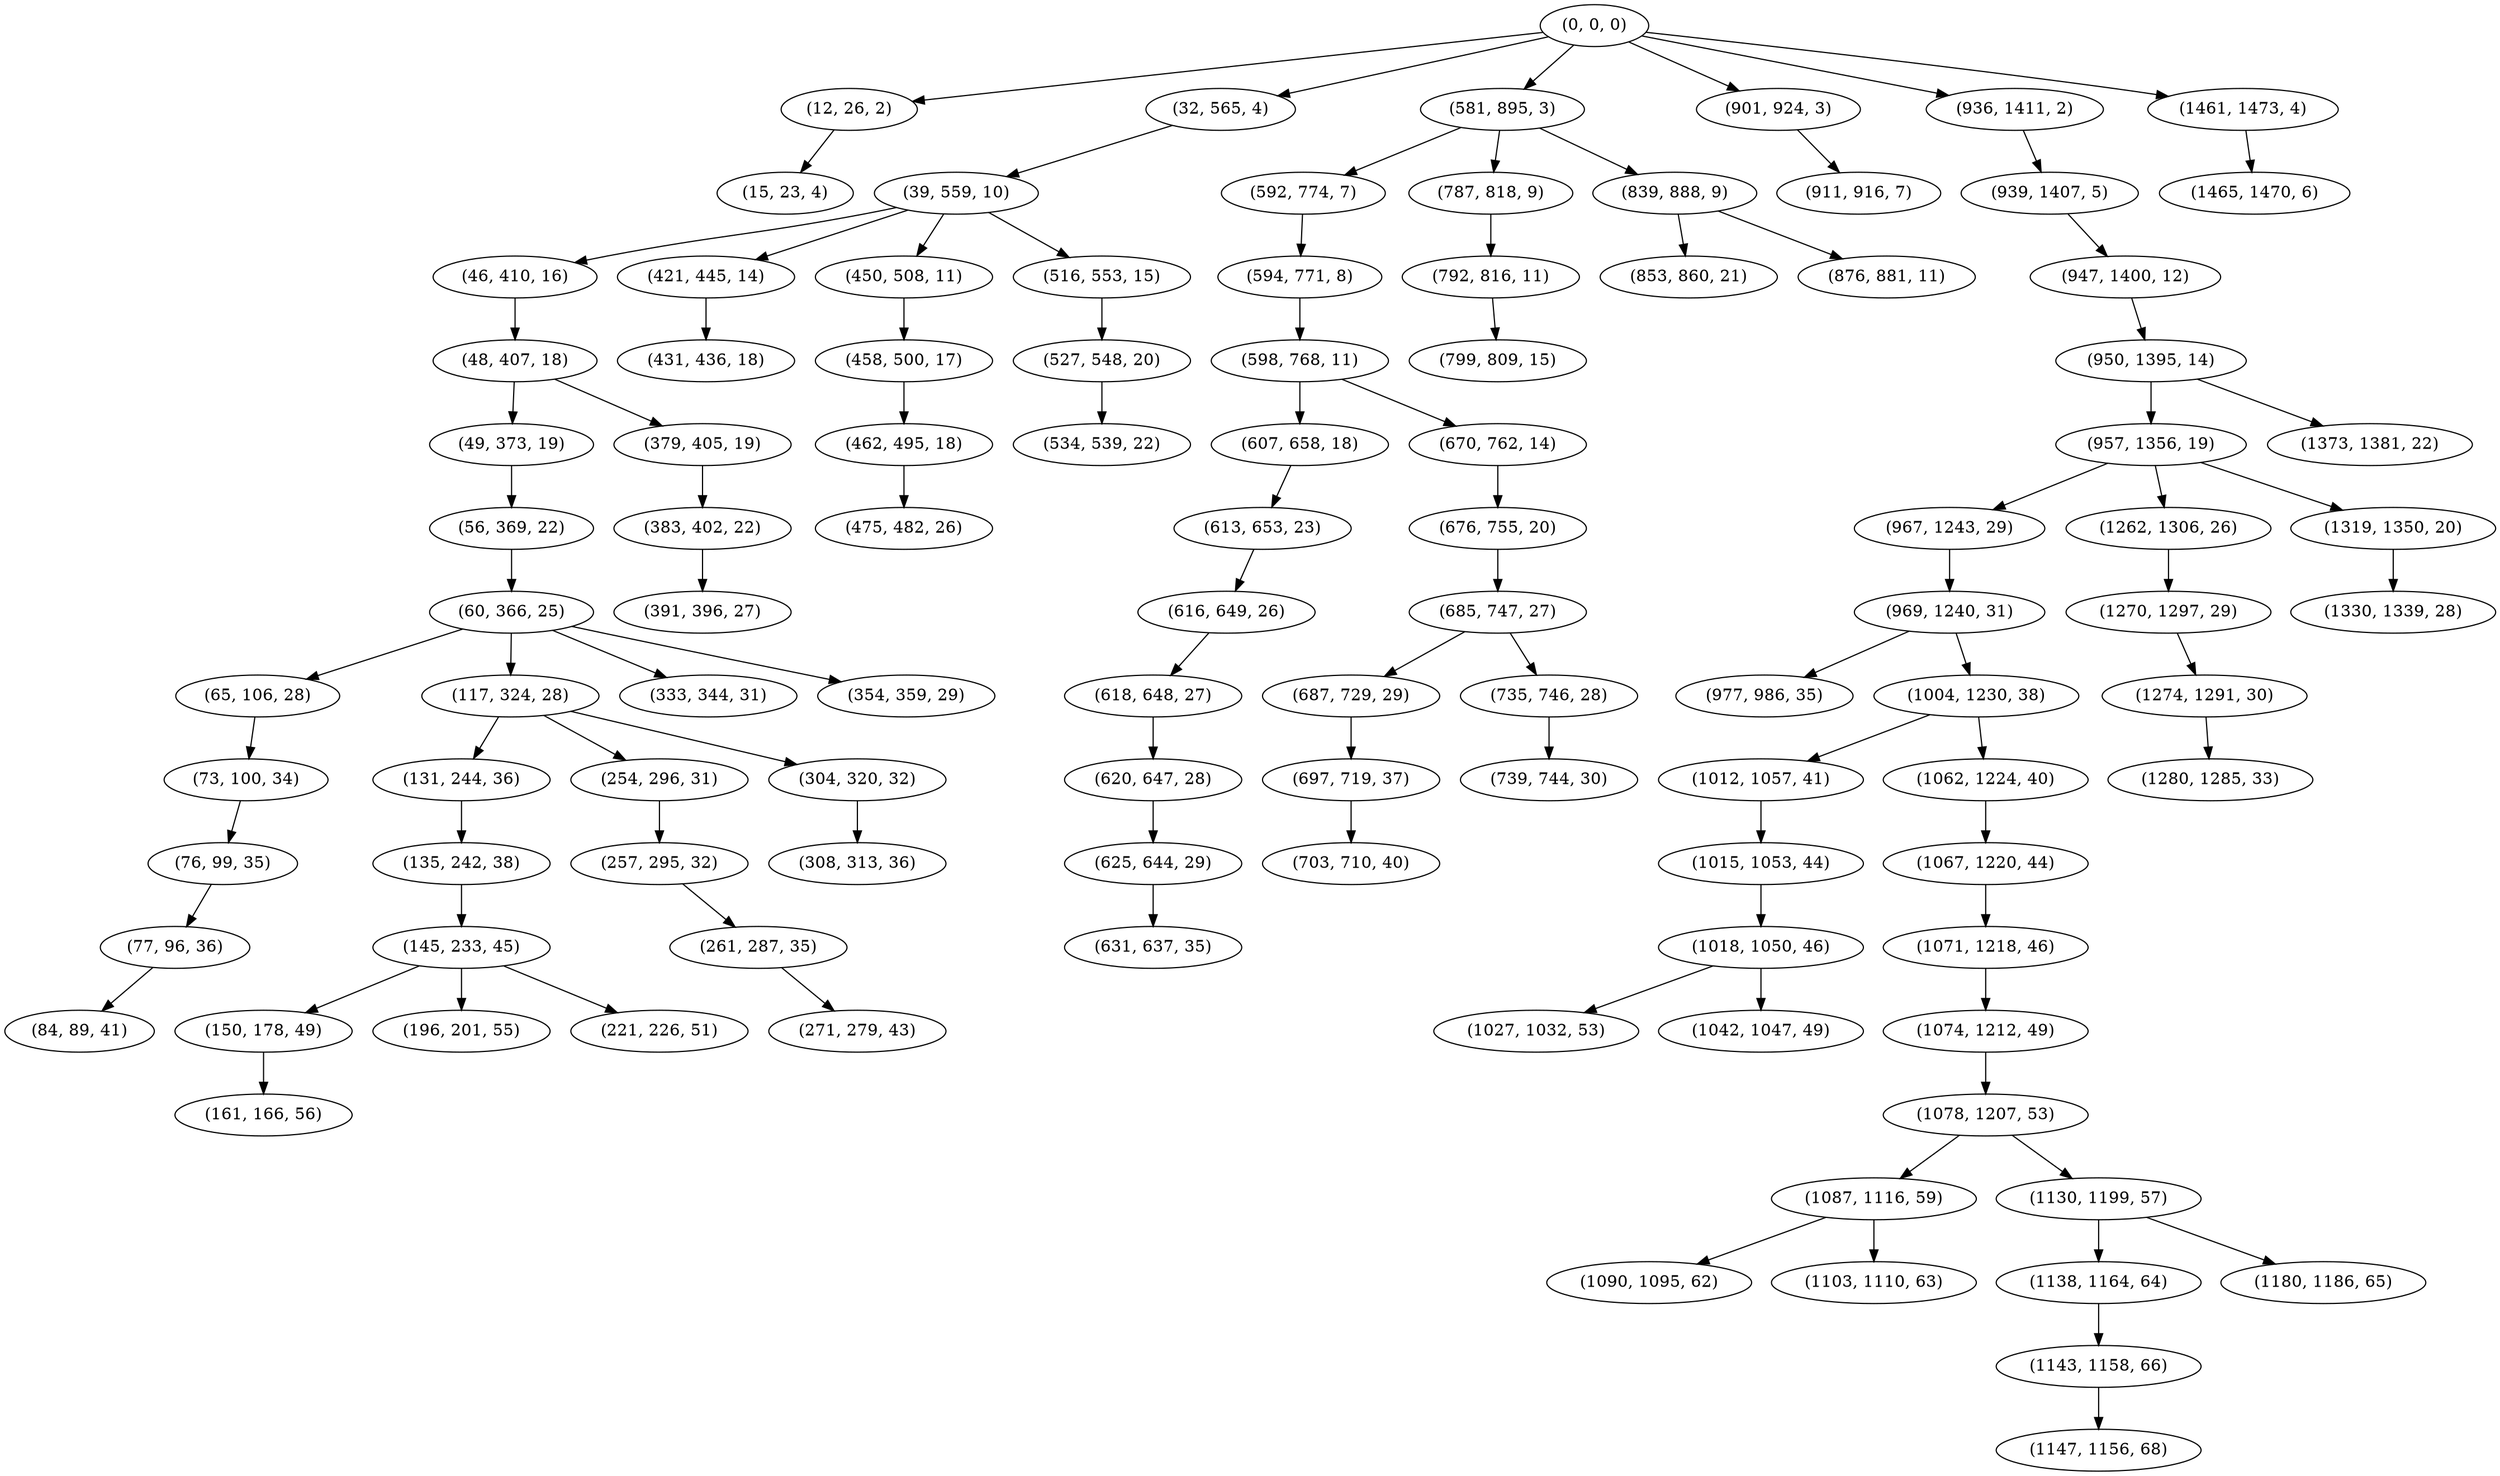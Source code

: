 digraph tree {
    "(0, 0, 0)";
    "(12, 26, 2)";
    "(15, 23, 4)";
    "(32, 565, 4)";
    "(39, 559, 10)";
    "(46, 410, 16)";
    "(48, 407, 18)";
    "(49, 373, 19)";
    "(56, 369, 22)";
    "(60, 366, 25)";
    "(65, 106, 28)";
    "(73, 100, 34)";
    "(76, 99, 35)";
    "(77, 96, 36)";
    "(84, 89, 41)";
    "(117, 324, 28)";
    "(131, 244, 36)";
    "(135, 242, 38)";
    "(145, 233, 45)";
    "(150, 178, 49)";
    "(161, 166, 56)";
    "(196, 201, 55)";
    "(221, 226, 51)";
    "(254, 296, 31)";
    "(257, 295, 32)";
    "(261, 287, 35)";
    "(271, 279, 43)";
    "(304, 320, 32)";
    "(308, 313, 36)";
    "(333, 344, 31)";
    "(354, 359, 29)";
    "(379, 405, 19)";
    "(383, 402, 22)";
    "(391, 396, 27)";
    "(421, 445, 14)";
    "(431, 436, 18)";
    "(450, 508, 11)";
    "(458, 500, 17)";
    "(462, 495, 18)";
    "(475, 482, 26)";
    "(516, 553, 15)";
    "(527, 548, 20)";
    "(534, 539, 22)";
    "(581, 895, 3)";
    "(592, 774, 7)";
    "(594, 771, 8)";
    "(598, 768, 11)";
    "(607, 658, 18)";
    "(613, 653, 23)";
    "(616, 649, 26)";
    "(618, 648, 27)";
    "(620, 647, 28)";
    "(625, 644, 29)";
    "(631, 637, 35)";
    "(670, 762, 14)";
    "(676, 755, 20)";
    "(685, 747, 27)";
    "(687, 729, 29)";
    "(697, 719, 37)";
    "(703, 710, 40)";
    "(735, 746, 28)";
    "(739, 744, 30)";
    "(787, 818, 9)";
    "(792, 816, 11)";
    "(799, 809, 15)";
    "(839, 888, 9)";
    "(853, 860, 21)";
    "(876, 881, 11)";
    "(901, 924, 3)";
    "(911, 916, 7)";
    "(936, 1411, 2)";
    "(939, 1407, 5)";
    "(947, 1400, 12)";
    "(950, 1395, 14)";
    "(957, 1356, 19)";
    "(967, 1243, 29)";
    "(969, 1240, 31)";
    "(977, 986, 35)";
    "(1004, 1230, 38)";
    "(1012, 1057, 41)";
    "(1015, 1053, 44)";
    "(1018, 1050, 46)";
    "(1027, 1032, 53)";
    "(1042, 1047, 49)";
    "(1062, 1224, 40)";
    "(1067, 1220, 44)";
    "(1071, 1218, 46)";
    "(1074, 1212, 49)";
    "(1078, 1207, 53)";
    "(1087, 1116, 59)";
    "(1090, 1095, 62)";
    "(1103, 1110, 63)";
    "(1130, 1199, 57)";
    "(1138, 1164, 64)";
    "(1143, 1158, 66)";
    "(1147, 1156, 68)";
    "(1180, 1186, 65)";
    "(1262, 1306, 26)";
    "(1270, 1297, 29)";
    "(1274, 1291, 30)";
    "(1280, 1285, 33)";
    "(1319, 1350, 20)";
    "(1330, 1339, 28)";
    "(1373, 1381, 22)";
    "(1461, 1473, 4)";
    "(1465, 1470, 6)";
    "(0, 0, 0)" -> "(12, 26, 2)";
    "(0, 0, 0)" -> "(32, 565, 4)";
    "(0, 0, 0)" -> "(581, 895, 3)";
    "(0, 0, 0)" -> "(901, 924, 3)";
    "(0, 0, 0)" -> "(936, 1411, 2)";
    "(0, 0, 0)" -> "(1461, 1473, 4)";
    "(12, 26, 2)" -> "(15, 23, 4)";
    "(32, 565, 4)" -> "(39, 559, 10)";
    "(39, 559, 10)" -> "(46, 410, 16)";
    "(39, 559, 10)" -> "(421, 445, 14)";
    "(39, 559, 10)" -> "(450, 508, 11)";
    "(39, 559, 10)" -> "(516, 553, 15)";
    "(46, 410, 16)" -> "(48, 407, 18)";
    "(48, 407, 18)" -> "(49, 373, 19)";
    "(48, 407, 18)" -> "(379, 405, 19)";
    "(49, 373, 19)" -> "(56, 369, 22)";
    "(56, 369, 22)" -> "(60, 366, 25)";
    "(60, 366, 25)" -> "(65, 106, 28)";
    "(60, 366, 25)" -> "(117, 324, 28)";
    "(60, 366, 25)" -> "(333, 344, 31)";
    "(60, 366, 25)" -> "(354, 359, 29)";
    "(65, 106, 28)" -> "(73, 100, 34)";
    "(73, 100, 34)" -> "(76, 99, 35)";
    "(76, 99, 35)" -> "(77, 96, 36)";
    "(77, 96, 36)" -> "(84, 89, 41)";
    "(117, 324, 28)" -> "(131, 244, 36)";
    "(117, 324, 28)" -> "(254, 296, 31)";
    "(117, 324, 28)" -> "(304, 320, 32)";
    "(131, 244, 36)" -> "(135, 242, 38)";
    "(135, 242, 38)" -> "(145, 233, 45)";
    "(145, 233, 45)" -> "(150, 178, 49)";
    "(145, 233, 45)" -> "(196, 201, 55)";
    "(145, 233, 45)" -> "(221, 226, 51)";
    "(150, 178, 49)" -> "(161, 166, 56)";
    "(254, 296, 31)" -> "(257, 295, 32)";
    "(257, 295, 32)" -> "(261, 287, 35)";
    "(261, 287, 35)" -> "(271, 279, 43)";
    "(304, 320, 32)" -> "(308, 313, 36)";
    "(379, 405, 19)" -> "(383, 402, 22)";
    "(383, 402, 22)" -> "(391, 396, 27)";
    "(421, 445, 14)" -> "(431, 436, 18)";
    "(450, 508, 11)" -> "(458, 500, 17)";
    "(458, 500, 17)" -> "(462, 495, 18)";
    "(462, 495, 18)" -> "(475, 482, 26)";
    "(516, 553, 15)" -> "(527, 548, 20)";
    "(527, 548, 20)" -> "(534, 539, 22)";
    "(581, 895, 3)" -> "(592, 774, 7)";
    "(581, 895, 3)" -> "(787, 818, 9)";
    "(581, 895, 3)" -> "(839, 888, 9)";
    "(592, 774, 7)" -> "(594, 771, 8)";
    "(594, 771, 8)" -> "(598, 768, 11)";
    "(598, 768, 11)" -> "(607, 658, 18)";
    "(598, 768, 11)" -> "(670, 762, 14)";
    "(607, 658, 18)" -> "(613, 653, 23)";
    "(613, 653, 23)" -> "(616, 649, 26)";
    "(616, 649, 26)" -> "(618, 648, 27)";
    "(618, 648, 27)" -> "(620, 647, 28)";
    "(620, 647, 28)" -> "(625, 644, 29)";
    "(625, 644, 29)" -> "(631, 637, 35)";
    "(670, 762, 14)" -> "(676, 755, 20)";
    "(676, 755, 20)" -> "(685, 747, 27)";
    "(685, 747, 27)" -> "(687, 729, 29)";
    "(685, 747, 27)" -> "(735, 746, 28)";
    "(687, 729, 29)" -> "(697, 719, 37)";
    "(697, 719, 37)" -> "(703, 710, 40)";
    "(735, 746, 28)" -> "(739, 744, 30)";
    "(787, 818, 9)" -> "(792, 816, 11)";
    "(792, 816, 11)" -> "(799, 809, 15)";
    "(839, 888, 9)" -> "(853, 860, 21)";
    "(839, 888, 9)" -> "(876, 881, 11)";
    "(901, 924, 3)" -> "(911, 916, 7)";
    "(936, 1411, 2)" -> "(939, 1407, 5)";
    "(939, 1407, 5)" -> "(947, 1400, 12)";
    "(947, 1400, 12)" -> "(950, 1395, 14)";
    "(950, 1395, 14)" -> "(957, 1356, 19)";
    "(950, 1395, 14)" -> "(1373, 1381, 22)";
    "(957, 1356, 19)" -> "(967, 1243, 29)";
    "(957, 1356, 19)" -> "(1262, 1306, 26)";
    "(957, 1356, 19)" -> "(1319, 1350, 20)";
    "(967, 1243, 29)" -> "(969, 1240, 31)";
    "(969, 1240, 31)" -> "(977, 986, 35)";
    "(969, 1240, 31)" -> "(1004, 1230, 38)";
    "(1004, 1230, 38)" -> "(1012, 1057, 41)";
    "(1004, 1230, 38)" -> "(1062, 1224, 40)";
    "(1012, 1057, 41)" -> "(1015, 1053, 44)";
    "(1015, 1053, 44)" -> "(1018, 1050, 46)";
    "(1018, 1050, 46)" -> "(1027, 1032, 53)";
    "(1018, 1050, 46)" -> "(1042, 1047, 49)";
    "(1062, 1224, 40)" -> "(1067, 1220, 44)";
    "(1067, 1220, 44)" -> "(1071, 1218, 46)";
    "(1071, 1218, 46)" -> "(1074, 1212, 49)";
    "(1074, 1212, 49)" -> "(1078, 1207, 53)";
    "(1078, 1207, 53)" -> "(1087, 1116, 59)";
    "(1078, 1207, 53)" -> "(1130, 1199, 57)";
    "(1087, 1116, 59)" -> "(1090, 1095, 62)";
    "(1087, 1116, 59)" -> "(1103, 1110, 63)";
    "(1130, 1199, 57)" -> "(1138, 1164, 64)";
    "(1130, 1199, 57)" -> "(1180, 1186, 65)";
    "(1138, 1164, 64)" -> "(1143, 1158, 66)";
    "(1143, 1158, 66)" -> "(1147, 1156, 68)";
    "(1262, 1306, 26)" -> "(1270, 1297, 29)";
    "(1270, 1297, 29)" -> "(1274, 1291, 30)";
    "(1274, 1291, 30)" -> "(1280, 1285, 33)";
    "(1319, 1350, 20)" -> "(1330, 1339, 28)";
    "(1461, 1473, 4)" -> "(1465, 1470, 6)";
}
